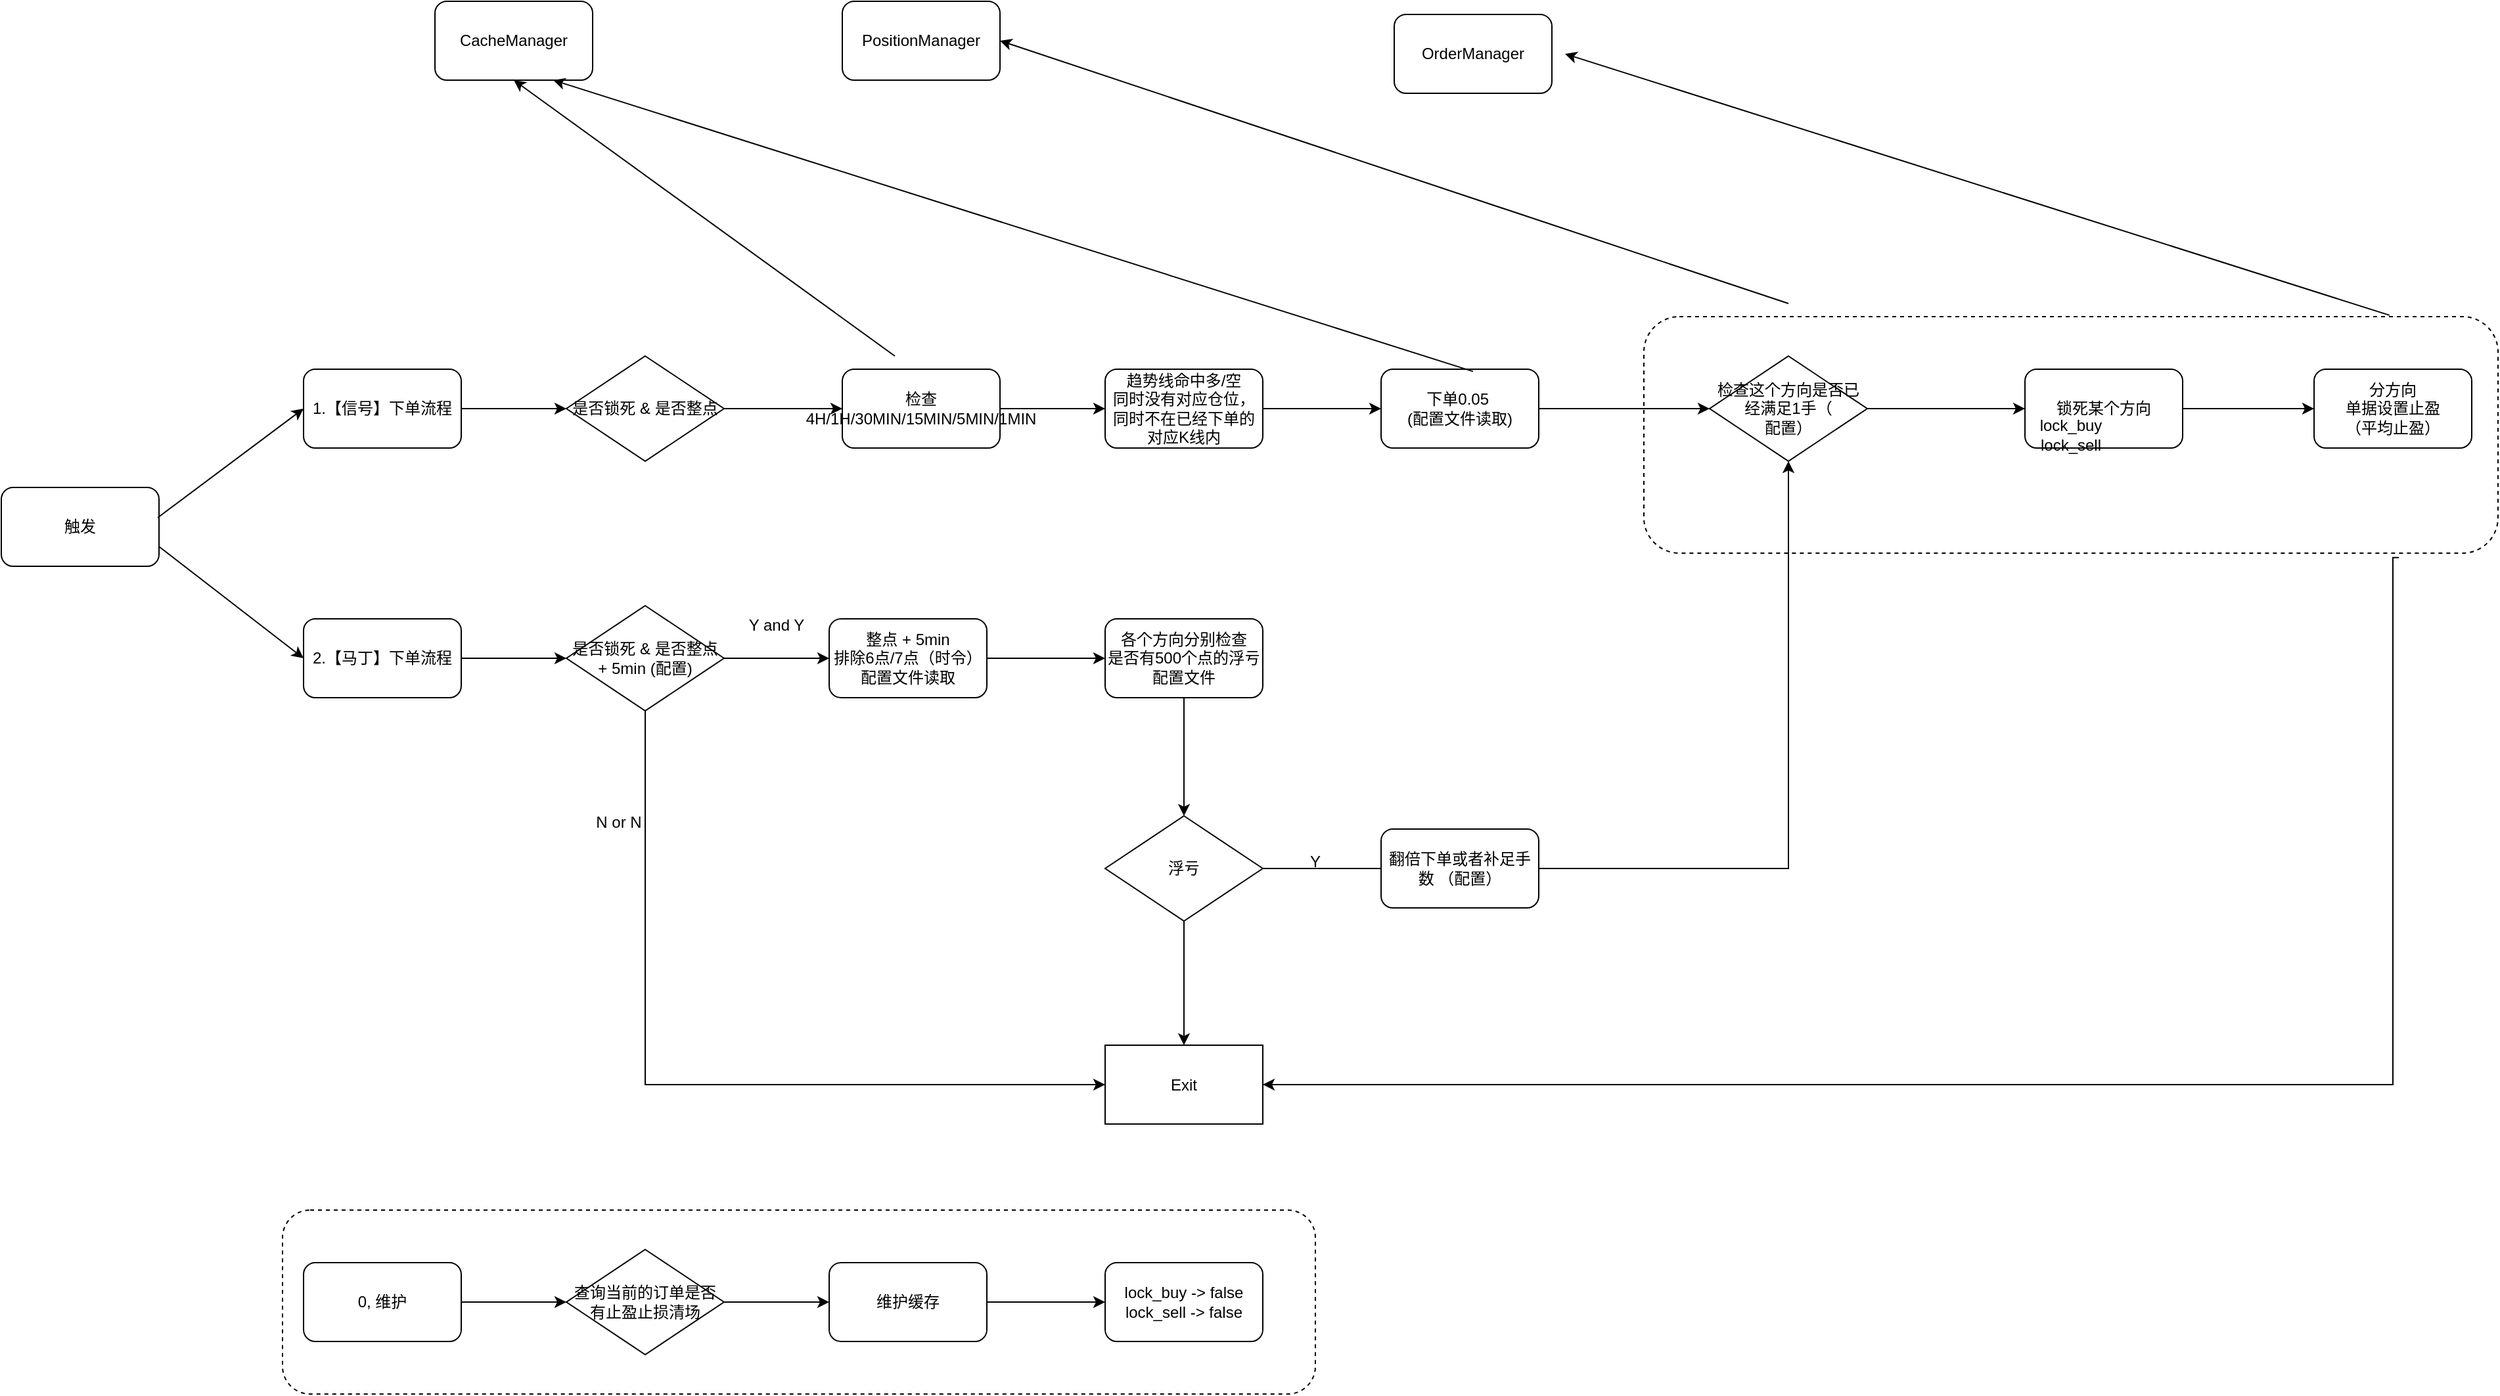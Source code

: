 <mxfile version="26.1.1">
  <diagram name="第 1 页" id="XLfRWc8OnKqimsk6ZHVo">
    <mxGraphModel dx="2066" dy="2276" grid="1" gridSize="10" guides="1" tooltips="1" connect="1" arrows="1" fold="1" page="1" pageScale="1" pageWidth="827" pageHeight="1169" math="0" shadow="0">
      <root>
        <mxCell id="0" />
        <mxCell id="1" parent="0" />
        <mxCell id="l5jhRXIrV4azv5mlP5td-1" value="触发" style="rounded=1;whiteSpace=wrap;html=1;" parent="1" vertex="1">
          <mxGeometry x="140" y="130" width="120" height="60" as="geometry" />
        </mxCell>
        <mxCell id="M0jvs1e3vRqybDnAWWXO-14" value="" style="edgeStyle=orthogonalEdgeStyle;rounded=0;orthogonalLoop=1;jettySize=auto;html=1;exitX=1;exitY=0.5;exitDx=0;exitDy=0;" edge="1" parent="1" source="M0jvs1e3vRqybDnAWWXO-91" target="M0jvs1e3vRqybDnAWWXO-13">
          <mxGeometry relative="1" as="geometry">
            <mxPoint x="700" y="70" as="sourcePoint" />
          </mxGeometry>
        </mxCell>
        <mxCell id="l5jhRXIrV4azv5mlP5td-2" value="1.【信号】下单流程" style="whiteSpace=wrap;html=1;rounded=1;" parent="1" vertex="1">
          <mxGeometry x="370" y="40" width="120" height="60" as="geometry" />
        </mxCell>
        <mxCell id="M0jvs1e3vRqybDnAWWXO-4" value="" style="edgeStyle=orthogonalEdgeStyle;rounded=0;orthogonalLoop=1;jettySize=auto;html=1;" edge="1" parent="1" source="M0jvs1e3vRqybDnAWWXO-1" target="M0jvs1e3vRqybDnAWWXO-3">
          <mxGeometry relative="1" as="geometry" />
        </mxCell>
        <mxCell id="M0jvs1e3vRqybDnAWWXO-1" value="整点 + 5min&lt;br&gt;排除6点/7点（时令）&lt;br&gt;配置文件读取" style="whiteSpace=wrap;html=1;rounded=1;" vertex="1" parent="1">
          <mxGeometry x="770" y="230" width="120" height="60" as="geometry" />
        </mxCell>
        <mxCell id="M0jvs1e3vRqybDnAWWXO-2" value="" style="rounded=0;orthogonalLoop=1;jettySize=auto;html=1;exitX=1;exitY=0.75;exitDx=0;exitDy=0;entryX=0;entryY=0.5;entryDx=0;entryDy=0;" edge="1" parent="1" source="l5jhRXIrV4azv5mlP5td-1" target="M0jvs1e3vRqybDnAWWXO-25">
          <mxGeometry relative="1" as="geometry">
            <mxPoint x="270" y="147" as="sourcePoint" />
            <mxPoint x="290" y="245" as="targetPoint" />
          </mxGeometry>
        </mxCell>
        <mxCell id="M0jvs1e3vRqybDnAWWXO-6" value="" style="rounded=0;orthogonalLoop=1;jettySize=auto;html=1;exitX=0.5;exitY=1;exitDx=0;exitDy=0;entryX=0.5;entryY=0;entryDx=0;entryDy=0;" edge="1" parent="1" source="M0jvs1e3vRqybDnAWWXO-3" target="M0jvs1e3vRqybDnAWWXO-7">
          <mxGeometry relative="1" as="geometry">
            <mxPoint x="1350" y="490" as="sourcePoint" />
            <mxPoint x="1290" y="620" as="targetPoint" />
          </mxGeometry>
        </mxCell>
        <mxCell id="M0jvs1e3vRqybDnAWWXO-3" value="各个方向分别检查&lt;br&gt;是否有500个点的浮亏&lt;br&gt;配置文件" style="whiteSpace=wrap;html=1;rounded=1;" vertex="1" parent="1">
          <mxGeometry x="980" y="230" width="120" height="60" as="geometry" />
        </mxCell>
        <mxCell id="M0jvs1e3vRqybDnAWWXO-7" value="浮亏" style="rhombus;whiteSpace=wrap;html=1;" vertex="1" parent="1">
          <mxGeometry x="980" y="380" width="120" height="80" as="geometry" />
        </mxCell>
        <mxCell id="M0jvs1e3vRqybDnAWWXO-10" value="Exit" style="whiteSpace=wrap;html=1;" vertex="1" parent="1">
          <mxGeometry x="980" y="554.5" width="120" height="60" as="geometry" />
        </mxCell>
        <mxCell id="M0jvs1e3vRqybDnAWWXO-18" value="" style="edgeStyle=orthogonalEdgeStyle;rounded=0;orthogonalLoop=1;jettySize=auto;html=1;" edge="1" parent="1" source="M0jvs1e3vRqybDnAWWXO-13" target="M0jvs1e3vRqybDnAWWXO-17">
          <mxGeometry relative="1" as="geometry" />
        </mxCell>
        <mxCell id="M0jvs1e3vRqybDnAWWXO-13" value="检查4H/1H/30MIN/15MIN/5MIN/1MIN" style="whiteSpace=wrap;html=1;rounded=1;" vertex="1" parent="1">
          <mxGeometry x="780" y="40" width="120" height="60" as="geometry" />
        </mxCell>
        <mxCell id="M0jvs1e3vRqybDnAWWXO-17" value="趋势线命中多/空&lt;br&gt;同时没有对应仓位，同时不在已经下单的对应K线内" style="whiteSpace=wrap;html=1;rounded=1;" vertex="1" parent="1">
          <mxGeometry x="980" y="40" width="120" height="60" as="geometry" />
        </mxCell>
        <mxCell id="M0jvs1e3vRqybDnAWWXO-19" value="下单0.05&amp;nbsp;&lt;br&gt;(配置文件读取)" style="whiteSpace=wrap;html=1;rounded=1;" vertex="1" parent="1">
          <mxGeometry x="1190" y="40" width="120" height="60" as="geometry" />
        </mxCell>
        <mxCell id="M0jvs1e3vRqybDnAWWXO-22" value="" style="endArrow=classic;html=1;rounded=0;exitX=1;exitY=0.5;exitDx=0;exitDy=0;entryX=0;entryY=0.5;entryDx=0;entryDy=0;" edge="1" parent="1" source="M0jvs1e3vRqybDnAWWXO-17" target="M0jvs1e3vRqybDnAWWXO-19">
          <mxGeometry width="50" height="50" relative="1" as="geometry">
            <mxPoint x="1080" y="210" as="sourcePoint" />
            <mxPoint x="1130" y="160" as="targetPoint" />
          </mxGeometry>
        </mxCell>
        <mxCell id="M0jvs1e3vRqybDnAWWXO-27" value="" style="edgeStyle=orthogonalEdgeStyle;rounded=0;orthogonalLoop=1;jettySize=auto;html=1;" edge="1" parent="1" source="M0jvs1e3vRqybDnAWWXO-25" target="M0jvs1e3vRqybDnAWWXO-26">
          <mxGeometry relative="1" as="geometry" />
        </mxCell>
        <mxCell id="M0jvs1e3vRqybDnAWWXO-25" value="2.【马丁】下单流程" style="whiteSpace=wrap;html=1;rounded=1;" vertex="1" parent="1">
          <mxGeometry x="370" y="230" width="120" height="60" as="geometry" />
        </mxCell>
        <mxCell id="M0jvs1e3vRqybDnAWWXO-28" value="" style="edgeStyle=orthogonalEdgeStyle;rounded=0;orthogonalLoop=1;jettySize=auto;html=1;" edge="1" parent="1" source="M0jvs1e3vRqybDnAWWXO-26" target="M0jvs1e3vRqybDnAWWXO-1">
          <mxGeometry relative="1" as="geometry" />
        </mxCell>
        <mxCell id="M0jvs1e3vRqybDnAWWXO-26" value="是否锁死 &amp;amp; 是否整点 + 5min (配置)" style="rhombus;whiteSpace=wrap;html=1;" vertex="1" parent="1">
          <mxGeometry x="570" y="220" width="120" height="80" as="geometry" />
        </mxCell>
        <mxCell id="M0jvs1e3vRqybDnAWWXO-29" value="" style="endArrow=classic;html=1;rounded=0;exitX=0.5;exitY=1;exitDx=0;exitDy=0;entryX=0;entryY=0.5;entryDx=0;entryDy=0;edgeStyle=orthogonalEdgeStyle;" edge="1" parent="1" source="M0jvs1e3vRqybDnAWWXO-26" target="M0jvs1e3vRqybDnAWWXO-10">
          <mxGeometry width="50" height="50" relative="1" as="geometry">
            <mxPoint x="610" y="370" as="sourcePoint" />
            <mxPoint x="660" y="320" as="targetPoint" />
            <Array as="points">
              <mxPoint x="630" y="585" />
            </Array>
          </mxGeometry>
        </mxCell>
        <mxCell id="M0jvs1e3vRqybDnAWWXO-30" value="Y and Y" style="text;html=1;align=center;verticalAlign=middle;whiteSpace=wrap;rounded=0;" vertex="1" parent="1">
          <mxGeometry x="700" y="220" width="60" height="30" as="geometry" />
        </mxCell>
        <mxCell id="M0jvs1e3vRqybDnAWWXO-31" value="N or N" style="text;html=1;align=center;verticalAlign=middle;whiteSpace=wrap;rounded=0;" vertex="1" parent="1">
          <mxGeometry x="580" y="370" width="60" height="30" as="geometry" />
        </mxCell>
        <mxCell id="M0jvs1e3vRqybDnAWWXO-33" value="" style="rounded=0;orthogonalLoop=1;jettySize=auto;html=1;entryX=0;entryY=0.5;entryDx=0;entryDy=0;exitX=0.992;exitY=0.383;exitDx=0;exitDy=0;exitPerimeter=0;" edge="1" parent="1" source="l5jhRXIrV4azv5mlP5td-1" target="l5jhRXIrV4azv5mlP5td-2">
          <mxGeometry relative="1" as="geometry">
            <mxPoint x="229" y="140" as="sourcePoint" />
            <mxPoint x="380" y="-100" as="targetPoint" />
          </mxGeometry>
        </mxCell>
        <mxCell id="M0jvs1e3vRqybDnAWWXO-39" value="" style="endArrow=classic;html=1;rounded=0;exitX=1;exitY=0.5;exitDx=0;exitDy=0;edgeStyle=orthogonalEdgeStyle;entryX=0;entryY=0.5;entryDx=0;entryDy=0;" edge="1" parent="1" source="M0jvs1e3vRqybDnAWWXO-19" target="M0jvs1e3vRqybDnAWWXO-62">
          <mxGeometry width="50" height="50" relative="1" as="geometry">
            <mxPoint x="1160" y="160" as="sourcePoint" />
            <mxPoint x="1400" y="110" as="targetPoint" />
          </mxGeometry>
        </mxCell>
        <mxCell id="M0jvs1e3vRqybDnAWWXO-51" value="" style="endArrow=classic;html=1;rounded=0;exitX=0.5;exitY=1;exitDx=0;exitDy=0;entryX=0.5;entryY=0;entryDx=0;entryDy=0;" edge="1" parent="1" source="M0jvs1e3vRqybDnAWWXO-7" target="M0jvs1e3vRqybDnAWWXO-10">
          <mxGeometry width="50" height="50" relative="1" as="geometry">
            <mxPoint x="1160" y="530" as="sourcePoint" />
            <mxPoint x="1210" y="480" as="targetPoint" />
          </mxGeometry>
        </mxCell>
        <mxCell id="M0jvs1e3vRqybDnAWWXO-52" value="" style="endArrow=classic;html=1;rounded=0;exitX=1;exitY=0.5;exitDx=0;exitDy=0;" edge="1" parent="1" source="M0jvs1e3vRqybDnAWWXO-7">
          <mxGeometry width="50" height="50" relative="1" as="geometry">
            <mxPoint x="1200" y="450" as="sourcePoint" />
            <mxPoint x="1210" y="420" as="targetPoint" />
          </mxGeometry>
        </mxCell>
        <mxCell id="M0jvs1e3vRqybDnAWWXO-55" value="翻倍下单或者补足手数 （配置）" style="rounded=1;whiteSpace=wrap;html=1;" vertex="1" parent="1">
          <mxGeometry x="1190" y="390" width="120" height="60" as="geometry" />
        </mxCell>
        <mxCell id="M0jvs1e3vRqybDnAWWXO-57" value="" style="endArrow=classic;html=1;rounded=0;entryX=0.5;entryY=1;entryDx=0;entryDy=0;exitX=1;exitY=0.5;exitDx=0;exitDy=0;edgeStyle=orthogonalEdgeStyle;" edge="1" parent="1" source="M0jvs1e3vRqybDnAWWXO-55" target="M0jvs1e3vRqybDnAWWXO-62">
          <mxGeometry width="50" height="50" relative="1" as="geometry">
            <mxPoint x="1570" y="510" as="sourcePoint" />
            <mxPoint x="1260" y="360" as="targetPoint" />
          </mxGeometry>
        </mxCell>
        <mxCell id="M0jvs1e3vRqybDnAWWXO-62" value="检查这个方向是否已经满足1手（&lt;br&gt;配置）" style="rhombus;whiteSpace=wrap;html=1;" vertex="1" parent="1">
          <mxGeometry x="1440" y="30" width="120" height="80" as="geometry" />
        </mxCell>
        <mxCell id="M0jvs1e3vRqybDnAWWXO-63" value="" style="edgeStyle=orthogonalEdgeStyle;rounded=0;orthogonalLoop=1;jettySize=auto;html=1;" edge="1" parent="1" source="M0jvs1e3vRqybDnAWWXO-64" target="M0jvs1e3vRqybDnAWWXO-65">
          <mxGeometry relative="1" as="geometry" />
        </mxCell>
        <mxCell id="M0jvs1e3vRqybDnAWWXO-64" value="锁死某个方向" style="rounded=1;whiteSpace=wrap;html=1;" vertex="1" parent="1">
          <mxGeometry x="1680" y="40" width="120" height="60" as="geometry" />
        </mxCell>
        <mxCell id="M0jvs1e3vRqybDnAWWXO-65" value="分方向&lt;br&gt;单据设置止盈&lt;br&gt;（平均止盈）" style="whiteSpace=wrap;html=1;rounded=1;" vertex="1" parent="1">
          <mxGeometry x="1900" y="40" width="120" height="60" as="geometry" />
        </mxCell>
        <mxCell id="M0jvs1e3vRqybDnAWWXO-66" value="" style="endArrow=classic;html=1;rounded=0;exitX=1;exitY=0.5;exitDx=0;exitDy=0;entryX=0;entryY=0.5;entryDx=0;entryDy=0;" edge="1" parent="1" source="M0jvs1e3vRqybDnAWWXO-62" target="M0jvs1e3vRqybDnAWWXO-64">
          <mxGeometry width="50" height="50" relative="1" as="geometry">
            <mxPoint x="1560" y="250" as="sourcePoint" />
            <mxPoint x="1610" y="200" as="targetPoint" />
          </mxGeometry>
        </mxCell>
        <mxCell id="M0jvs1e3vRqybDnAWWXO-67" value="lock_buy&lt;br&gt;lock_sell" style="rounded=1;whiteSpace=wrap;html=1;fillColor=none;dashed=1;" vertex="1" parent="1">
          <mxGeometry x="1390" width="650" height="180" as="geometry" />
        </mxCell>
        <mxCell id="M0jvs1e3vRqybDnAWWXO-68" value="" style="endArrow=classic;html=1;rounded=0;exitX=0.884;exitY=1.019;exitDx=0;exitDy=0;exitPerimeter=0;entryX=1;entryY=0.5;entryDx=0;entryDy=0;edgeStyle=orthogonalEdgeStyle;" edge="1" parent="1" source="M0jvs1e3vRqybDnAWWXO-67" target="M0jvs1e3vRqybDnAWWXO-10">
          <mxGeometry width="50" height="50" relative="1" as="geometry">
            <mxPoint x="1950" y="410" as="sourcePoint" />
            <mxPoint x="2000" y="360" as="targetPoint" />
            <Array as="points">
              <mxPoint x="1960" y="183" />
              <mxPoint x="1960" y="585" />
            </Array>
          </mxGeometry>
        </mxCell>
        <mxCell id="M0jvs1e3vRqybDnAWWXO-69" value="PositionManager" style="rounded=1;whiteSpace=wrap;html=1;" vertex="1" parent="1">
          <mxGeometry x="780" y="-240" width="120" height="60" as="geometry" />
        </mxCell>
        <mxCell id="M0jvs1e3vRqybDnAWWXO-71" value="" style="endArrow=classic;html=1;rounded=0;entryX=1;entryY=0.5;entryDx=0;entryDy=0;" edge="1" parent="1" target="M0jvs1e3vRqybDnAWWXO-69">
          <mxGeometry width="50" height="50" relative="1" as="geometry">
            <mxPoint x="1500" y="-10" as="sourcePoint" />
            <mxPoint x="1540" y="-70" as="targetPoint" />
          </mxGeometry>
        </mxCell>
        <mxCell id="M0jvs1e3vRqybDnAWWXO-72" value="OrderManager" style="rounded=1;whiteSpace=wrap;html=1;" vertex="1" parent="1">
          <mxGeometry x="1200" y="-230" width="120" height="60" as="geometry" />
        </mxCell>
        <mxCell id="M0jvs1e3vRqybDnAWWXO-73" value="" style="endArrow=classic;html=1;rounded=0;exitX=0.873;exitY=-0.006;exitDx=0;exitDy=0;exitPerimeter=0;" edge="1" parent="1" source="M0jvs1e3vRqybDnAWWXO-67">
          <mxGeometry width="50" height="50" relative="1" as="geometry">
            <mxPoint x="1850" y="-80" as="sourcePoint" />
            <mxPoint x="1330" y="-200" as="targetPoint" />
          </mxGeometry>
        </mxCell>
        <mxCell id="M0jvs1e3vRqybDnAWWXO-78" value="lock_buy -&amp;gt; false&lt;div&gt;lock_sell -&amp;gt; false&lt;/div&gt;" style="rounded=1;whiteSpace=wrap;html=1;" vertex="1" parent="1">
          <mxGeometry x="980" y="720" width="120" height="60" as="geometry" />
        </mxCell>
        <mxCell id="M0jvs1e3vRqybDnAWWXO-84" value="CacheManager" style="rounded=1;whiteSpace=wrap;html=1;" vertex="1" parent="1">
          <mxGeometry x="470" y="-240" width="120" height="60" as="geometry" />
        </mxCell>
        <mxCell id="M0jvs1e3vRqybDnAWWXO-85" value="" style="endArrow=classic;html=1;rounded=0;entryX=0.5;entryY=1;entryDx=0;entryDy=0;" edge="1" parent="1" target="M0jvs1e3vRqybDnAWWXO-84">
          <mxGeometry width="50" height="50" relative="1" as="geometry">
            <mxPoint x="820" y="30" as="sourcePoint" />
            <mxPoint x="630" y="-110" as="targetPoint" />
          </mxGeometry>
        </mxCell>
        <mxCell id="M0jvs1e3vRqybDnAWWXO-86" value="" style="endArrow=classic;html=1;rounded=0;exitX=0.583;exitY=0.028;exitDx=0;exitDy=0;exitPerimeter=0;entryX=0.75;entryY=1;entryDx=0;entryDy=0;" edge="1" parent="1" source="M0jvs1e3vRqybDnAWWXO-19" target="M0jvs1e3vRqybDnAWWXO-84">
          <mxGeometry width="50" height="50" relative="1" as="geometry">
            <mxPoint x="1060" as="sourcePoint" />
            <mxPoint x="590" y="-160" as="targetPoint" />
          </mxGeometry>
        </mxCell>
        <mxCell id="M0jvs1e3vRqybDnAWWXO-89" value="" style="edgeStyle=orthogonalEdgeStyle;rounded=0;orthogonalLoop=1;jettySize=auto;html=1;entryX=0;entryY=0.5;entryDx=0;entryDy=0;" edge="1" parent="1" source="l5jhRXIrV4azv5mlP5td-2" target="M0jvs1e3vRqybDnAWWXO-91">
          <mxGeometry relative="1" as="geometry">
            <mxPoint x="490" y="70" as="sourcePoint" />
            <mxPoint x="560" y="70" as="targetPoint" />
          </mxGeometry>
        </mxCell>
        <mxCell id="M0jvs1e3vRqybDnAWWXO-91" value="是否锁死 &amp;amp; 是否整点" style="rhombus;whiteSpace=wrap;html=1;" vertex="1" parent="1">
          <mxGeometry x="570" y="30" width="120" height="80" as="geometry" />
        </mxCell>
        <mxCell id="M0jvs1e3vRqybDnAWWXO-92" value="0, 维护" style="rounded=1;whiteSpace=wrap;html=1;" vertex="1" parent="1">
          <mxGeometry x="370" y="720" width="120" height="60" as="geometry" />
        </mxCell>
        <mxCell id="M0jvs1e3vRqybDnAWWXO-93" value="查询当前的订单是否有止盈止损清场" style="rhombus;whiteSpace=wrap;html=1;" vertex="1" parent="1">
          <mxGeometry x="570" y="710" width="120" height="80" as="geometry" />
        </mxCell>
        <mxCell id="M0jvs1e3vRqybDnAWWXO-94" value="维护缓存" style="rounded=1;whiteSpace=wrap;html=1;" vertex="1" parent="1">
          <mxGeometry x="770" y="720" width="120" height="60" as="geometry" />
        </mxCell>
        <mxCell id="M0jvs1e3vRqybDnAWWXO-95" value="" style="endArrow=classic;html=1;rounded=0;entryX=0;entryY=0.5;entryDx=0;entryDy=0;exitX=1;exitY=0.5;exitDx=0;exitDy=0;" edge="1" parent="1" source="M0jvs1e3vRqybDnAWWXO-94" target="M0jvs1e3vRqybDnAWWXO-78">
          <mxGeometry width="50" height="50" relative="1" as="geometry">
            <mxPoint x="560" y="890" as="sourcePoint" />
            <mxPoint x="610" y="840" as="targetPoint" />
          </mxGeometry>
        </mxCell>
        <mxCell id="M0jvs1e3vRqybDnAWWXO-96" value="" style="endArrow=classic;html=1;rounded=0;exitX=1;exitY=0.5;exitDx=0;exitDy=0;" edge="1" parent="1" source="M0jvs1e3vRqybDnAWWXO-93">
          <mxGeometry width="50" height="50" relative="1" as="geometry">
            <mxPoint x="900" y="760" as="sourcePoint" />
            <mxPoint x="770" y="750" as="targetPoint" />
          </mxGeometry>
        </mxCell>
        <mxCell id="M0jvs1e3vRqybDnAWWXO-97" value="" style="endArrow=classic;html=1;rounded=0;exitX=1;exitY=0.5;exitDx=0;exitDy=0;entryX=0;entryY=0.5;entryDx=0;entryDy=0;" edge="1" parent="1" source="M0jvs1e3vRqybDnAWWXO-92" target="M0jvs1e3vRqybDnAWWXO-93">
          <mxGeometry width="50" height="50" relative="1" as="geometry">
            <mxPoint x="700" y="760" as="sourcePoint" />
            <mxPoint x="780" y="760" as="targetPoint" />
          </mxGeometry>
        </mxCell>
        <mxCell id="M0jvs1e3vRqybDnAWWXO-98" value="Y" style="text;html=1;align=center;verticalAlign=middle;whiteSpace=wrap;rounded=0;" vertex="1" parent="1">
          <mxGeometry x="1110" y="400" width="60" height="30" as="geometry" />
        </mxCell>
        <mxCell id="M0jvs1e3vRqybDnAWWXO-100" value="" style="rounded=1;whiteSpace=wrap;html=1;dashed=1;fillColor=none;" vertex="1" parent="1">
          <mxGeometry x="354" y="680" width="786" height="140" as="geometry" />
        </mxCell>
      </root>
    </mxGraphModel>
  </diagram>
</mxfile>
